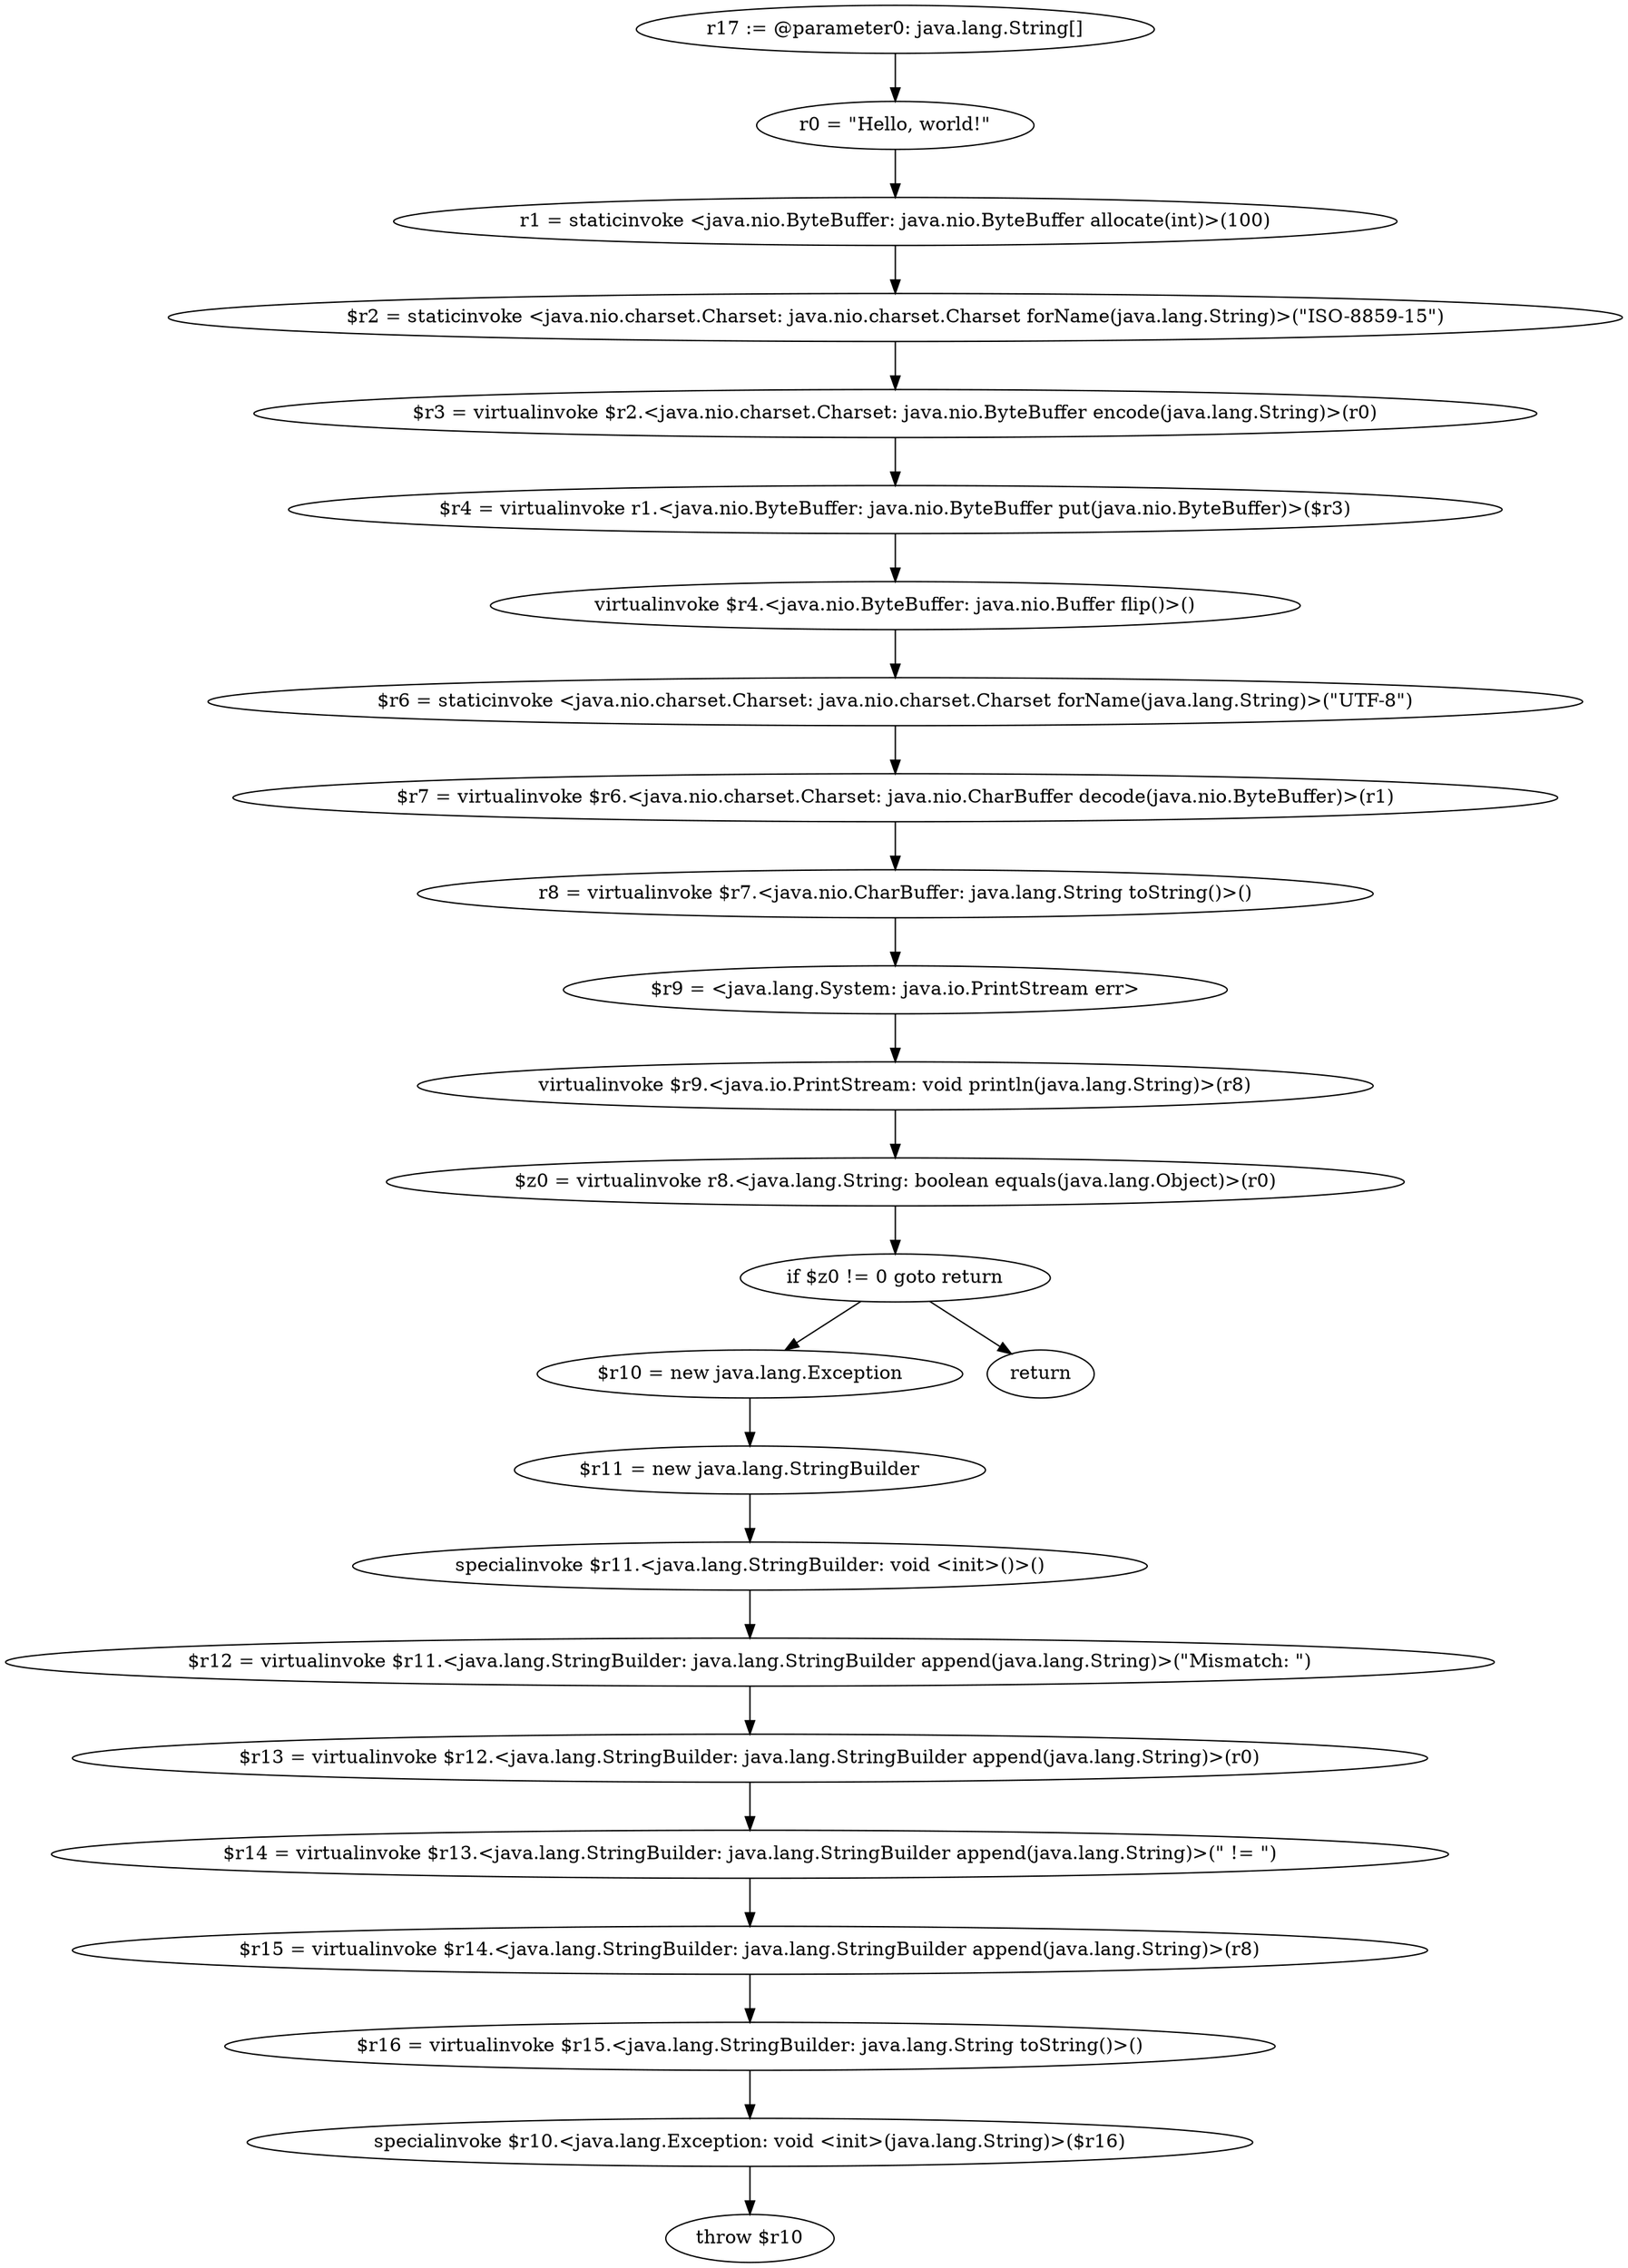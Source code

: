 digraph "unitGraph" {
    "r17 := @parameter0: java.lang.String[]"
    "r0 = \"Hello, world!\""
    "r1 = staticinvoke <java.nio.ByteBuffer: java.nio.ByteBuffer allocate(int)>(100)"
    "$r2 = staticinvoke <java.nio.charset.Charset: java.nio.charset.Charset forName(java.lang.String)>(\"ISO-8859-15\")"
    "$r3 = virtualinvoke $r2.<java.nio.charset.Charset: java.nio.ByteBuffer encode(java.lang.String)>(r0)"
    "$r4 = virtualinvoke r1.<java.nio.ByteBuffer: java.nio.ByteBuffer put(java.nio.ByteBuffer)>($r3)"
    "virtualinvoke $r4.<java.nio.ByteBuffer: java.nio.Buffer flip()>()"
    "$r6 = staticinvoke <java.nio.charset.Charset: java.nio.charset.Charset forName(java.lang.String)>(\"UTF-8\")"
    "$r7 = virtualinvoke $r6.<java.nio.charset.Charset: java.nio.CharBuffer decode(java.nio.ByteBuffer)>(r1)"
    "r8 = virtualinvoke $r7.<java.nio.CharBuffer: java.lang.String toString()>()"
    "$r9 = <java.lang.System: java.io.PrintStream err>"
    "virtualinvoke $r9.<java.io.PrintStream: void println(java.lang.String)>(r8)"
    "$z0 = virtualinvoke r8.<java.lang.String: boolean equals(java.lang.Object)>(r0)"
    "if $z0 != 0 goto return"
    "$r10 = new java.lang.Exception"
    "$r11 = new java.lang.StringBuilder"
    "specialinvoke $r11.<java.lang.StringBuilder: void <init>()>()"
    "$r12 = virtualinvoke $r11.<java.lang.StringBuilder: java.lang.StringBuilder append(java.lang.String)>(\"Mismatch: \")"
    "$r13 = virtualinvoke $r12.<java.lang.StringBuilder: java.lang.StringBuilder append(java.lang.String)>(r0)"
    "$r14 = virtualinvoke $r13.<java.lang.StringBuilder: java.lang.StringBuilder append(java.lang.String)>(\" != \")"
    "$r15 = virtualinvoke $r14.<java.lang.StringBuilder: java.lang.StringBuilder append(java.lang.String)>(r8)"
    "$r16 = virtualinvoke $r15.<java.lang.StringBuilder: java.lang.String toString()>()"
    "specialinvoke $r10.<java.lang.Exception: void <init>(java.lang.String)>($r16)"
    "throw $r10"
    "return"
    "r17 := @parameter0: java.lang.String[]"->"r0 = \"Hello, world!\"";
    "r0 = \"Hello, world!\""->"r1 = staticinvoke <java.nio.ByteBuffer: java.nio.ByteBuffer allocate(int)>(100)";
    "r1 = staticinvoke <java.nio.ByteBuffer: java.nio.ByteBuffer allocate(int)>(100)"->"$r2 = staticinvoke <java.nio.charset.Charset: java.nio.charset.Charset forName(java.lang.String)>(\"ISO-8859-15\")";
    "$r2 = staticinvoke <java.nio.charset.Charset: java.nio.charset.Charset forName(java.lang.String)>(\"ISO-8859-15\")"->"$r3 = virtualinvoke $r2.<java.nio.charset.Charset: java.nio.ByteBuffer encode(java.lang.String)>(r0)";
    "$r3 = virtualinvoke $r2.<java.nio.charset.Charset: java.nio.ByteBuffer encode(java.lang.String)>(r0)"->"$r4 = virtualinvoke r1.<java.nio.ByteBuffer: java.nio.ByteBuffer put(java.nio.ByteBuffer)>($r3)";
    "$r4 = virtualinvoke r1.<java.nio.ByteBuffer: java.nio.ByteBuffer put(java.nio.ByteBuffer)>($r3)"->"virtualinvoke $r4.<java.nio.ByteBuffer: java.nio.Buffer flip()>()";
    "virtualinvoke $r4.<java.nio.ByteBuffer: java.nio.Buffer flip()>()"->"$r6 = staticinvoke <java.nio.charset.Charset: java.nio.charset.Charset forName(java.lang.String)>(\"UTF-8\")";
    "$r6 = staticinvoke <java.nio.charset.Charset: java.nio.charset.Charset forName(java.lang.String)>(\"UTF-8\")"->"$r7 = virtualinvoke $r6.<java.nio.charset.Charset: java.nio.CharBuffer decode(java.nio.ByteBuffer)>(r1)";
    "$r7 = virtualinvoke $r6.<java.nio.charset.Charset: java.nio.CharBuffer decode(java.nio.ByteBuffer)>(r1)"->"r8 = virtualinvoke $r7.<java.nio.CharBuffer: java.lang.String toString()>()";
    "r8 = virtualinvoke $r7.<java.nio.CharBuffer: java.lang.String toString()>()"->"$r9 = <java.lang.System: java.io.PrintStream err>";
    "$r9 = <java.lang.System: java.io.PrintStream err>"->"virtualinvoke $r9.<java.io.PrintStream: void println(java.lang.String)>(r8)";
    "virtualinvoke $r9.<java.io.PrintStream: void println(java.lang.String)>(r8)"->"$z0 = virtualinvoke r8.<java.lang.String: boolean equals(java.lang.Object)>(r0)";
    "$z0 = virtualinvoke r8.<java.lang.String: boolean equals(java.lang.Object)>(r0)"->"if $z0 != 0 goto return";
    "if $z0 != 0 goto return"->"$r10 = new java.lang.Exception";
    "if $z0 != 0 goto return"->"return";
    "$r10 = new java.lang.Exception"->"$r11 = new java.lang.StringBuilder";
    "$r11 = new java.lang.StringBuilder"->"specialinvoke $r11.<java.lang.StringBuilder: void <init>()>()";
    "specialinvoke $r11.<java.lang.StringBuilder: void <init>()>()"->"$r12 = virtualinvoke $r11.<java.lang.StringBuilder: java.lang.StringBuilder append(java.lang.String)>(\"Mismatch: \")";
    "$r12 = virtualinvoke $r11.<java.lang.StringBuilder: java.lang.StringBuilder append(java.lang.String)>(\"Mismatch: \")"->"$r13 = virtualinvoke $r12.<java.lang.StringBuilder: java.lang.StringBuilder append(java.lang.String)>(r0)";
    "$r13 = virtualinvoke $r12.<java.lang.StringBuilder: java.lang.StringBuilder append(java.lang.String)>(r0)"->"$r14 = virtualinvoke $r13.<java.lang.StringBuilder: java.lang.StringBuilder append(java.lang.String)>(\" != \")";
    "$r14 = virtualinvoke $r13.<java.lang.StringBuilder: java.lang.StringBuilder append(java.lang.String)>(\" != \")"->"$r15 = virtualinvoke $r14.<java.lang.StringBuilder: java.lang.StringBuilder append(java.lang.String)>(r8)";
    "$r15 = virtualinvoke $r14.<java.lang.StringBuilder: java.lang.StringBuilder append(java.lang.String)>(r8)"->"$r16 = virtualinvoke $r15.<java.lang.StringBuilder: java.lang.String toString()>()";
    "$r16 = virtualinvoke $r15.<java.lang.StringBuilder: java.lang.String toString()>()"->"specialinvoke $r10.<java.lang.Exception: void <init>(java.lang.String)>($r16)";
    "specialinvoke $r10.<java.lang.Exception: void <init>(java.lang.String)>($r16)"->"throw $r10";
}
